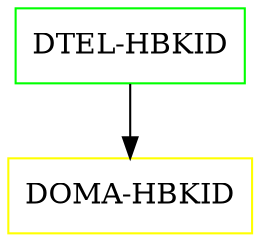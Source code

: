 digraph G {
  "DTEL-HBKID" [shape=box,color=green];
  "DOMA-HBKID" [shape=box,color=yellow,URL="./DOMA_HBKID.html"];
  "DTEL-HBKID" -> "DOMA-HBKID";
}
